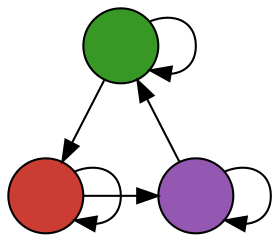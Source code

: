 digraph D {
    bgcolor="transparent"

    A [shape=circle style=filled fillcolor="#389826" label=""]
    B [shape=circle style=filled fillcolor="#CB3C33" label=""]
    C [shape=circle style=filled fillcolor="#9558B2" label=""]

    A -> A
    A -> B
    B -> B
    B -> C
    C -> C
    C -> A

    {rank = same; B; C;}
}

